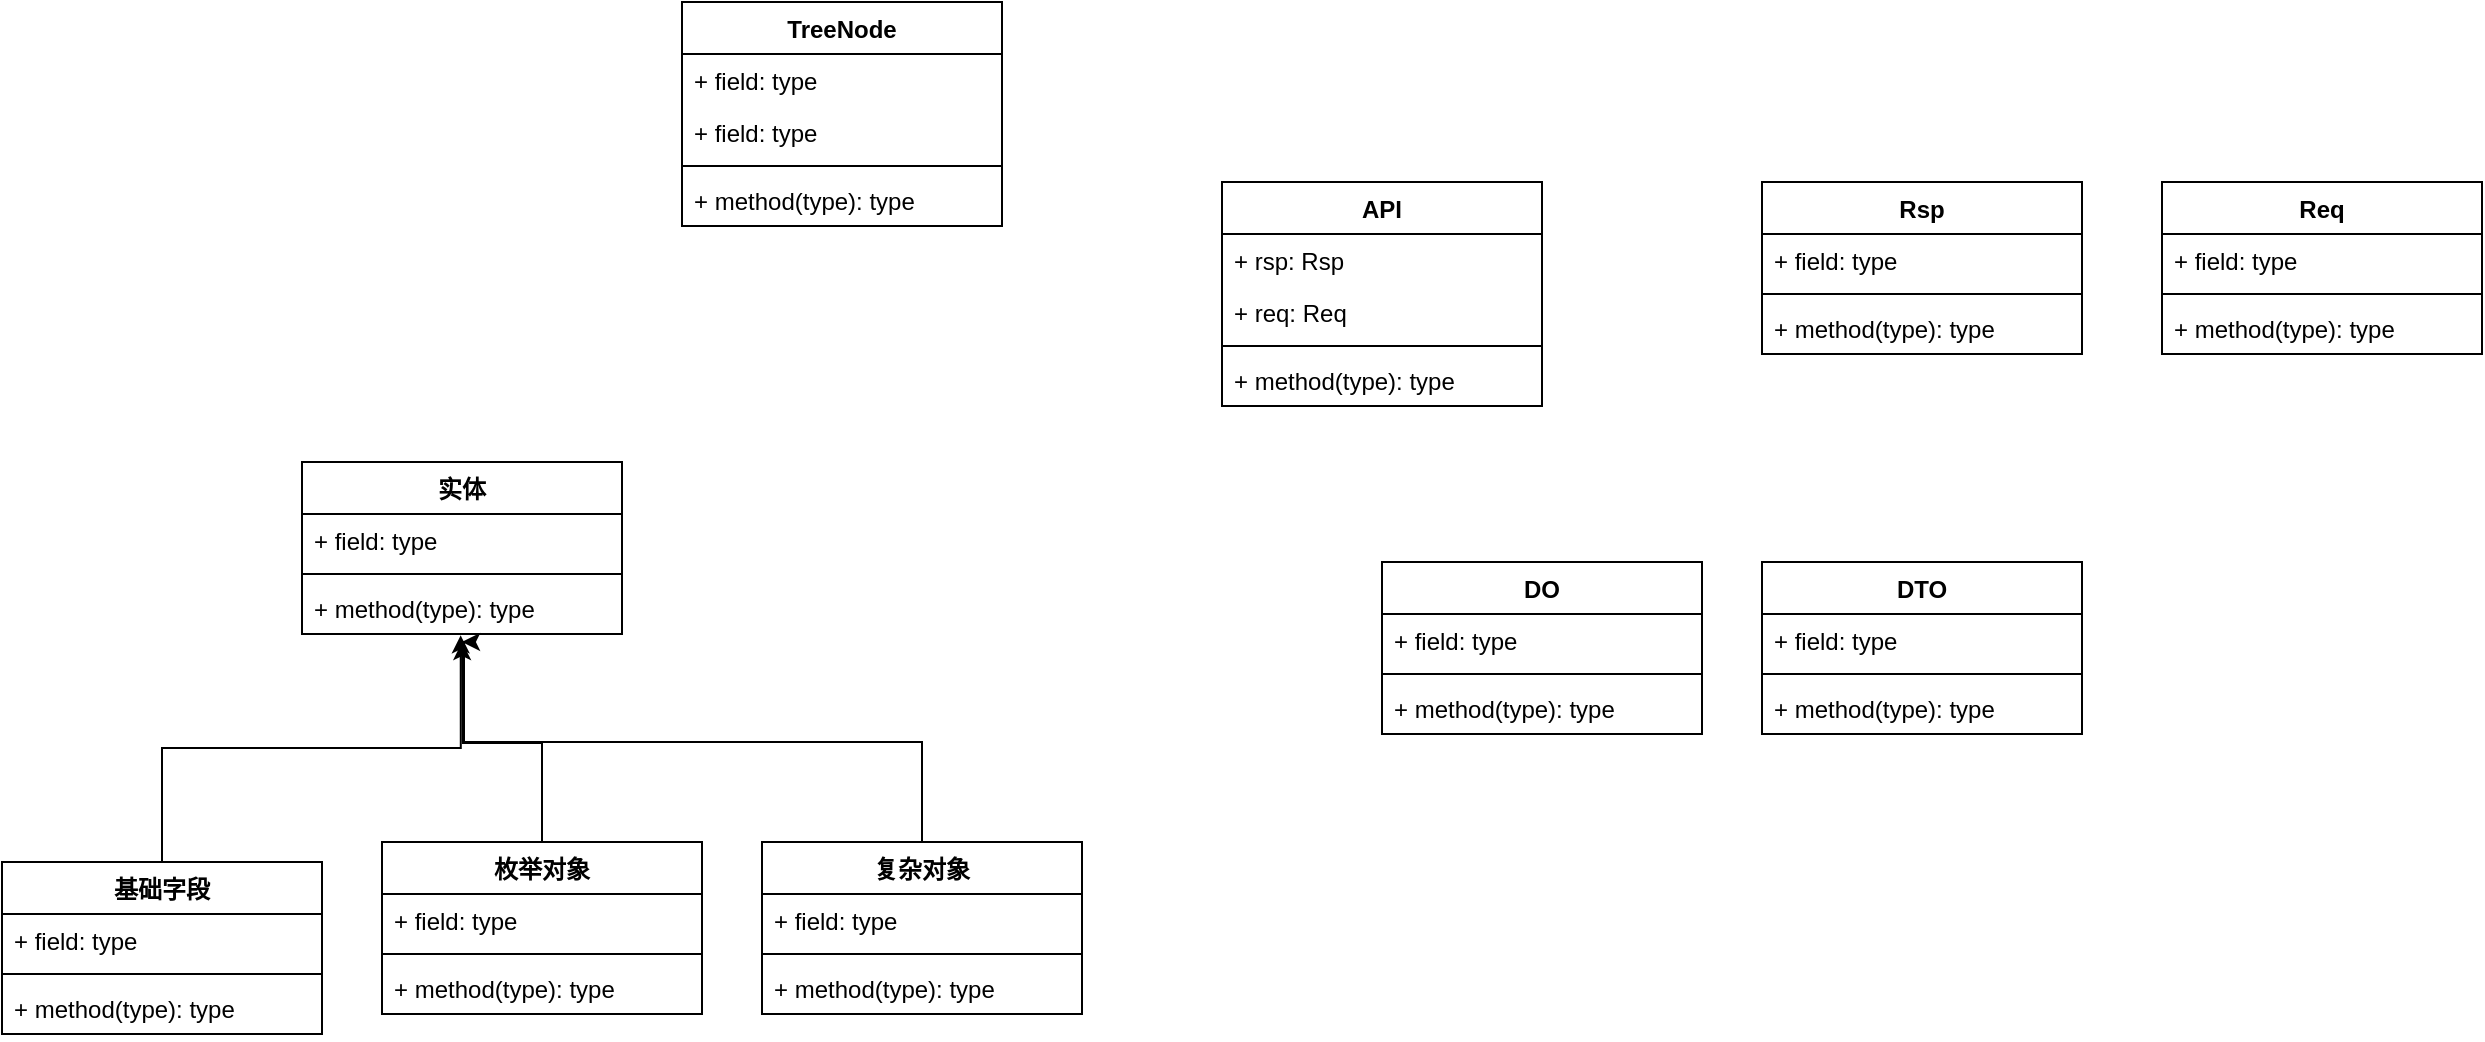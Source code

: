 <mxfile version="21.4.0" type="github">
  <diagram id="C5RBs43oDa-KdzZeNtuy" name="Page-1">
    <mxGraphModel dx="2048" dy="638" grid="1" gridSize="10" guides="1" tooltips="1" connect="1" arrows="1" fold="1" page="1" pageScale="1" pageWidth="827" pageHeight="1169" math="0" shadow="0">
      <root>
        <mxCell id="WIyWlLk6GJQsqaUBKTNV-0" />
        <mxCell id="WIyWlLk6GJQsqaUBKTNV-1" parent="WIyWlLk6GJQsqaUBKTNV-0" />
        <mxCell id="M54eNNnaTNe_O9hZ-aQh-4" value="实体" style="swimlane;fontStyle=1;align=center;verticalAlign=top;childLayout=stackLayout;horizontal=1;startSize=26;horizontalStack=0;resizeParent=1;resizeParentMax=0;resizeLast=0;collapsible=1;marginBottom=0;whiteSpace=wrap;html=1;" vertex="1" parent="WIyWlLk6GJQsqaUBKTNV-1">
          <mxGeometry x="40" y="270" width="160" height="86" as="geometry" />
        </mxCell>
        <mxCell id="M54eNNnaTNe_O9hZ-aQh-5" value="+ field: type" style="text;strokeColor=none;fillColor=none;align=left;verticalAlign=top;spacingLeft=4;spacingRight=4;overflow=hidden;rotatable=0;points=[[0,0.5],[1,0.5]];portConstraint=eastwest;whiteSpace=wrap;html=1;" vertex="1" parent="M54eNNnaTNe_O9hZ-aQh-4">
          <mxGeometry y="26" width="160" height="26" as="geometry" />
        </mxCell>
        <mxCell id="M54eNNnaTNe_O9hZ-aQh-6" value="" style="line;strokeWidth=1;fillColor=none;align=left;verticalAlign=middle;spacingTop=-1;spacingLeft=3;spacingRight=3;rotatable=0;labelPosition=right;points=[];portConstraint=eastwest;strokeColor=inherit;" vertex="1" parent="M54eNNnaTNe_O9hZ-aQh-4">
          <mxGeometry y="52" width="160" height="8" as="geometry" />
        </mxCell>
        <mxCell id="M54eNNnaTNe_O9hZ-aQh-7" value="+ method(type): type" style="text;strokeColor=none;fillColor=none;align=left;verticalAlign=top;spacingLeft=4;spacingRight=4;overflow=hidden;rotatable=0;points=[[0,0.5],[1,0.5]];portConstraint=eastwest;whiteSpace=wrap;html=1;" vertex="1" parent="M54eNNnaTNe_O9hZ-aQh-4">
          <mxGeometry y="60" width="160" height="26" as="geometry" />
        </mxCell>
        <mxCell id="M54eNNnaTNe_O9hZ-aQh-26" style="edgeStyle=orthogonalEdgeStyle;rounded=0;orthogonalLoop=1;jettySize=auto;html=1;entryX=0.496;entryY=1.026;entryDx=0;entryDy=0;entryPerimeter=0;" edge="1" parent="WIyWlLk6GJQsqaUBKTNV-1" source="M54eNNnaTNe_O9hZ-aQh-8" target="M54eNNnaTNe_O9hZ-aQh-7">
          <mxGeometry relative="1" as="geometry" />
        </mxCell>
        <mxCell id="M54eNNnaTNe_O9hZ-aQh-8" value="基础字段" style="swimlane;fontStyle=1;align=center;verticalAlign=top;childLayout=stackLayout;horizontal=1;startSize=26;horizontalStack=0;resizeParent=1;resizeParentMax=0;resizeLast=0;collapsible=1;marginBottom=0;whiteSpace=wrap;html=1;" vertex="1" parent="WIyWlLk6GJQsqaUBKTNV-1">
          <mxGeometry x="-110" y="470" width="160" height="86" as="geometry" />
        </mxCell>
        <mxCell id="M54eNNnaTNe_O9hZ-aQh-9" value="+ field: type" style="text;strokeColor=none;fillColor=none;align=left;verticalAlign=top;spacingLeft=4;spacingRight=4;overflow=hidden;rotatable=0;points=[[0,0.5],[1,0.5]];portConstraint=eastwest;whiteSpace=wrap;html=1;" vertex="1" parent="M54eNNnaTNe_O9hZ-aQh-8">
          <mxGeometry y="26" width="160" height="26" as="geometry" />
        </mxCell>
        <mxCell id="M54eNNnaTNe_O9hZ-aQh-10" value="" style="line;strokeWidth=1;fillColor=none;align=left;verticalAlign=middle;spacingTop=-1;spacingLeft=3;spacingRight=3;rotatable=0;labelPosition=right;points=[];portConstraint=eastwest;strokeColor=inherit;" vertex="1" parent="M54eNNnaTNe_O9hZ-aQh-8">
          <mxGeometry y="52" width="160" height="8" as="geometry" />
        </mxCell>
        <mxCell id="M54eNNnaTNe_O9hZ-aQh-11" value="+ method(type): type" style="text;strokeColor=none;fillColor=none;align=left;verticalAlign=top;spacingLeft=4;spacingRight=4;overflow=hidden;rotatable=0;points=[[0,0.5],[1,0.5]];portConstraint=eastwest;whiteSpace=wrap;html=1;" vertex="1" parent="M54eNNnaTNe_O9hZ-aQh-8">
          <mxGeometry y="60" width="160" height="26" as="geometry" />
        </mxCell>
        <mxCell id="M54eNNnaTNe_O9hZ-aQh-27" style="edgeStyle=orthogonalEdgeStyle;rounded=0;orthogonalLoop=1;jettySize=auto;html=1;" edge="1" parent="WIyWlLk6GJQsqaUBKTNV-1" source="M54eNNnaTNe_O9hZ-aQh-12">
          <mxGeometry relative="1" as="geometry">
            <mxPoint x="120" y="360" as="targetPoint" />
          </mxGeometry>
        </mxCell>
        <mxCell id="M54eNNnaTNe_O9hZ-aQh-12" value="枚举对象" style="swimlane;fontStyle=1;align=center;verticalAlign=top;childLayout=stackLayout;horizontal=1;startSize=26;horizontalStack=0;resizeParent=1;resizeParentMax=0;resizeLast=0;collapsible=1;marginBottom=0;whiteSpace=wrap;html=1;" vertex="1" parent="WIyWlLk6GJQsqaUBKTNV-1">
          <mxGeometry x="80" y="460" width="160" height="86" as="geometry" />
        </mxCell>
        <mxCell id="M54eNNnaTNe_O9hZ-aQh-13" value="+ field: type" style="text;strokeColor=none;fillColor=none;align=left;verticalAlign=top;spacingLeft=4;spacingRight=4;overflow=hidden;rotatable=0;points=[[0,0.5],[1,0.5]];portConstraint=eastwest;whiteSpace=wrap;html=1;" vertex="1" parent="M54eNNnaTNe_O9hZ-aQh-12">
          <mxGeometry y="26" width="160" height="26" as="geometry" />
        </mxCell>
        <mxCell id="M54eNNnaTNe_O9hZ-aQh-14" value="" style="line;strokeWidth=1;fillColor=none;align=left;verticalAlign=middle;spacingTop=-1;spacingLeft=3;spacingRight=3;rotatable=0;labelPosition=right;points=[];portConstraint=eastwest;strokeColor=inherit;" vertex="1" parent="M54eNNnaTNe_O9hZ-aQh-12">
          <mxGeometry y="52" width="160" height="8" as="geometry" />
        </mxCell>
        <mxCell id="M54eNNnaTNe_O9hZ-aQh-15" value="+ method(type): type" style="text;strokeColor=none;fillColor=none;align=left;verticalAlign=top;spacingLeft=4;spacingRight=4;overflow=hidden;rotatable=0;points=[[0,0.5],[1,0.5]];portConstraint=eastwest;whiteSpace=wrap;html=1;" vertex="1" parent="M54eNNnaTNe_O9hZ-aQh-12">
          <mxGeometry y="60" width="160" height="26" as="geometry" />
        </mxCell>
        <mxCell id="M54eNNnaTNe_O9hZ-aQh-28" style="edgeStyle=orthogonalEdgeStyle;rounded=0;orthogonalLoop=1;jettySize=auto;html=1;" edge="1" parent="WIyWlLk6GJQsqaUBKTNV-1" source="M54eNNnaTNe_O9hZ-aQh-16">
          <mxGeometry relative="1" as="geometry">
            <mxPoint x="120" y="360" as="targetPoint" />
            <Array as="points">
              <mxPoint x="350" y="410" />
              <mxPoint x="121" y="410" />
            </Array>
          </mxGeometry>
        </mxCell>
        <mxCell id="M54eNNnaTNe_O9hZ-aQh-16" value="复杂对象" style="swimlane;fontStyle=1;align=center;verticalAlign=top;childLayout=stackLayout;horizontal=1;startSize=26;horizontalStack=0;resizeParent=1;resizeParentMax=0;resizeLast=0;collapsible=1;marginBottom=0;whiteSpace=wrap;html=1;" vertex="1" parent="WIyWlLk6GJQsqaUBKTNV-1">
          <mxGeometry x="270" y="460" width="160" height="86" as="geometry" />
        </mxCell>
        <mxCell id="M54eNNnaTNe_O9hZ-aQh-17" value="+ field: type" style="text;strokeColor=none;fillColor=none;align=left;verticalAlign=top;spacingLeft=4;spacingRight=4;overflow=hidden;rotatable=0;points=[[0,0.5],[1,0.5]];portConstraint=eastwest;whiteSpace=wrap;html=1;" vertex="1" parent="M54eNNnaTNe_O9hZ-aQh-16">
          <mxGeometry y="26" width="160" height="26" as="geometry" />
        </mxCell>
        <mxCell id="M54eNNnaTNe_O9hZ-aQh-18" value="" style="line;strokeWidth=1;fillColor=none;align=left;verticalAlign=middle;spacingTop=-1;spacingLeft=3;spacingRight=3;rotatable=0;labelPosition=right;points=[];portConstraint=eastwest;strokeColor=inherit;" vertex="1" parent="M54eNNnaTNe_O9hZ-aQh-16">
          <mxGeometry y="52" width="160" height="8" as="geometry" />
        </mxCell>
        <mxCell id="M54eNNnaTNe_O9hZ-aQh-19" value="+ method(type): type" style="text;strokeColor=none;fillColor=none;align=left;verticalAlign=top;spacingLeft=4;spacingRight=4;overflow=hidden;rotatable=0;points=[[0,0.5],[1,0.5]];portConstraint=eastwest;whiteSpace=wrap;html=1;" vertex="1" parent="M54eNNnaTNe_O9hZ-aQh-16">
          <mxGeometry y="60" width="160" height="26" as="geometry" />
        </mxCell>
        <mxCell id="M54eNNnaTNe_O9hZ-aQh-30" value="Rsp" style="swimlane;fontStyle=1;align=center;verticalAlign=top;childLayout=stackLayout;horizontal=1;startSize=26;horizontalStack=0;resizeParent=1;resizeParentMax=0;resizeLast=0;collapsible=1;marginBottom=0;whiteSpace=wrap;html=1;" vertex="1" parent="WIyWlLk6GJQsqaUBKTNV-1">
          <mxGeometry x="770" y="130" width="160" height="86" as="geometry" />
        </mxCell>
        <mxCell id="M54eNNnaTNe_O9hZ-aQh-31" value="+ field: type" style="text;strokeColor=none;fillColor=none;align=left;verticalAlign=top;spacingLeft=4;spacingRight=4;overflow=hidden;rotatable=0;points=[[0,0.5],[1,0.5]];portConstraint=eastwest;whiteSpace=wrap;html=1;" vertex="1" parent="M54eNNnaTNe_O9hZ-aQh-30">
          <mxGeometry y="26" width="160" height="26" as="geometry" />
        </mxCell>
        <mxCell id="M54eNNnaTNe_O9hZ-aQh-32" value="" style="line;strokeWidth=1;fillColor=none;align=left;verticalAlign=middle;spacingTop=-1;spacingLeft=3;spacingRight=3;rotatable=0;labelPosition=right;points=[];portConstraint=eastwest;strokeColor=inherit;" vertex="1" parent="M54eNNnaTNe_O9hZ-aQh-30">
          <mxGeometry y="52" width="160" height="8" as="geometry" />
        </mxCell>
        <mxCell id="M54eNNnaTNe_O9hZ-aQh-33" value="+ method(type): type" style="text;strokeColor=none;fillColor=none;align=left;verticalAlign=top;spacingLeft=4;spacingRight=4;overflow=hidden;rotatable=0;points=[[0,0.5],[1,0.5]];portConstraint=eastwest;whiteSpace=wrap;html=1;" vertex="1" parent="M54eNNnaTNe_O9hZ-aQh-30">
          <mxGeometry y="60" width="160" height="26" as="geometry" />
        </mxCell>
        <mxCell id="M54eNNnaTNe_O9hZ-aQh-34" value="DO" style="swimlane;fontStyle=1;align=center;verticalAlign=top;childLayout=stackLayout;horizontal=1;startSize=26;horizontalStack=0;resizeParent=1;resizeParentMax=0;resizeLast=0;collapsible=1;marginBottom=0;whiteSpace=wrap;html=1;" vertex="1" parent="WIyWlLk6GJQsqaUBKTNV-1">
          <mxGeometry x="580" y="320" width="160" height="86" as="geometry" />
        </mxCell>
        <mxCell id="M54eNNnaTNe_O9hZ-aQh-35" value="+ field: type" style="text;strokeColor=none;fillColor=none;align=left;verticalAlign=top;spacingLeft=4;spacingRight=4;overflow=hidden;rotatable=0;points=[[0,0.5],[1,0.5]];portConstraint=eastwest;whiteSpace=wrap;html=1;" vertex="1" parent="M54eNNnaTNe_O9hZ-aQh-34">
          <mxGeometry y="26" width="160" height="26" as="geometry" />
        </mxCell>
        <mxCell id="M54eNNnaTNe_O9hZ-aQh-36" value="" style="line;strokeWidth=1;fillColor=none;align=left;verticalAlign=middle;spacingTop=-1;spacingLeft=3;spacingRight=3;rotatable=0;labelPosition=right;points=[];portConstraint=eastwest;strokeColor=inherit;" vertex="1" parent="M54eNNnaTNe_O9hZ-aQh-34">
          <mxGeometry y="52" width="160" height="8" as="geometry" />
        </mxCell>
        <mxCell id="M54eNNnaTNe_O9hZ-aQh-37" value="+ method(type): type" style="text;strokeColor=none;fillColor=none;align=left;verticalAlign=top;spacingLeft=4;spacingRight=4;overflow=hidden;rotatable=0;points=[[0,0.5],[1,0.5]];portConstraint=eastwest;whiteSpace=wrap;html=1;" vertex="1" parent="M54eNNnaTNe_O9hZ-aQh-34">
          <mxGeometry y="60" width="160" height="26" as="geometry" />
        </mxCell>
        <mxCell id="M54eNNnaTNe_O9hZ-aQh-38" value="DTO" style="swimlane;fontStyle=1;align=center;verticalAlign=top;childLayout=stackLayout;horizontal=1;startSize=26;horizontalStack=0;resizeParent=1;resizeParentMax=0;resizeLast=0;collapsible=1;marginBottom=0;whiteSpace=wrap;html=1;" vertex="1" parent="WIyWlLk6GJQsqaUBKTNV-1">
          <mxGeometry x="770" y="320" width="160" height="86" as="geometry" />
        </mxCell>
        <mxCell id="M54eNNnaTNe_O9hZ-aQh-39" value="+ field: type" style="text;strokeColor=none;fillColor=none;align=left;verticalAlign=top;spacingLeft=4;spacingRight=4;overflow=hidden;rotatable=0;points=[[0,0.5],[1,0.5]];portConstraint=eastwest;whiteSpace=wrap;html=1;" vertex="1" parent="M54eNNnaTNe_O9hZ-aQh-38">
          <mxGeometry y="26" width="160" height="26" as="geometry" />
        </mxCell>
        <mxCell id="M54eNNnaTNe_O9hZ-aQh-40" value="" style="line;strokeWidth=1;fillColor=none;align=left;verticalAlign=middle;spacingTop=-1;spacingLeft=3;spacingRight=3;rotatable=0;labelPosition=right;points=[];portConstraint=eastwest;strokeColor=inherit;" vertex="1" parent="M54eNNnaTNe_O9hZ-aQh-38">
          <mxGeometry y="52" width="160" height="8" as="geometry" />
        </mxCell>
        <mxCell id="M54eNNnaTNe_O9hZ-aQh-41" value="+ method(type): type" style="text;strokeColor=none;fillColor=none;align=left;verticalAlign=top;spacingLeft=4;spacingRight=4;overflow=hidden;rotatable=0;points=[[0,0.5],[1,0.5]];portConstraint=eastwest;whiteSpace=wrap;html=1;" vertex="1" parent="M54eNNnaTNe_O9hZ-aQh-38">
          <mxGeometry y="60" width="160" height="26" as="geometry" />
        </mxCell>
        <mxCell id="M54eNNnaTNe_O9hZ-aQh-48" value="API" style="swimlane;fontStyle=1;align=center;verticalAlign=top;childLayout=stackLayout;horizontal=1;startSize=26;horizontalStack=0;resizeParent=1;resizeParentMax=0;resizeLast=0;collapsible=1;marginBottom=0;whiteSpace=wrap;html=1;" vertex="1" parent="WIyWlLk6GJQsqaUBKTNV-1">
          <mxGeometry x="500" y="130" width="160" height="112" as="geometry" />
        </mxCell>
        <mxCell id="M54eNNnaTNe_O9hZ-aQh-52" value="+ rsp: Rsp" style="text;strokeColor=none;fillColor=none;align=left;verticalAlign=top;spacingLeft=4;spacingRight=4;overflow=hidden;rotatable=0;points=[[0,0.5],[1,0.5]];portConstraint=eastwest;whiteSpace=wrap;html=1;" vertex="1" parent="M54eNNnaTNe_O9hZ-aQh-48">
          <mxGeometry y="26" width="160" height="26" as="geometry" />
        </mxCell>
        <mxCell id="M54eNNnaTNe_O9hZ-aQh-49" value="+ req: Req" style="text;strokeColor=none;fillColor=none;align=left;verticalAlign=top;spacingLeft=4;spacingRight=4;overflow=hidden;rotatable=0;points=[[0,0.5],[1,0.5]];portConstraint=eastwest;whiteSpace=wrap;html=1;" vertex="1" parent="M54eNNnaTNe_O9hZ-aQh-48">
          <mxGeometry y="52" width="160" height="26" as="geometry" />
        </mxCell>
        <mxCell id="M54eNNnaTNe_O9hZ-aQh-50" value="" style="line;strokeWidth=1;fillColor=none;align=left;verticalAlign=middle;spacingTop=-1;spacingLeft=3;spacingRight=3;rotatable=0;labelPosition=right;points=[];portConstraint=eastwest;strokeColor=inherit;" vertex="1" parent="M54eNNnaTNe_O9hZ-aQh-48">
          <mxGeometry y="78" width="160" height="8" as="geometry" />
        </mxCell>
        <mxCell id="M54eNNnaTNe_O9hZ-aQh-51" value="+ method(type): type" style="text;strokeColor=none;fillColor=none;align=left;verticalAlign=top;spacingLeft=4;spacingRight=4;overflow=hidden;rotatable=0;points=[[0,0.5],[1,0.5]];portConstraint=eastwest;whiteSpace=wrap;html=1;" vertex="1" parent="M54eNNnaTNe_O9hZ-aQh-48">
          <mxGeometry y="86" width="160" height="26" as="geometry" />
        </mxCell>
        <mxCell id="M54eNNnaTNe_O9hZ-aQh-53" value="TreeNode" style="swimlane;fontStyle=1;align=center;verticalAlign=top;childLayout=stackLayout;horizontal=1;startSize=26;horizontalStack=0;resizeParent=1;resizeParentMax=0;resizeLast=0;collapsible=1;marginBottom=0;whiteSpace=wrap;html=1;" vertex="1" parent="WIyWlLk6GJQsqaUBKTNV-1">
          <mxGeometry x="230" y="40" width="160" height="112" as="geometry" />
        </mxCell>
        <mxCell id="M54eNNnaTNe_O9hZ-aQh-54" value="+ field: type" style="text;strokeColor=none;fillColor=none;align=left;verticalAlign=top;spacingLeft=4;spacingRight=4;overflow=hidden;rotatable=0;points=[[0,0.5],[1,0.5]];portConstraint=eastwest;whiteSpace=wrap;html=1;" vertex="1" parent="M54eNNnaTNe_O9hZ-aQh-53">
          <mxGeometry y="26" width="160" height="26" as="geometry" />
        </mxCell>
        <mxCell id="M54eNNnaTNe_O9hZ-aQh-55" value="+ field: type" style="text;strokeColor=none;fillColor=none;align=left;verticalAlign=top;spacingLeft=4;spacingRight=4;overflow=hidden;rotatable=0;points=[[0,0.5],[1,0.5]];portConstraint=eastwest;whiteSpace=wrap;html=1;" vertex="1" parent="M54eNNnaTNe_O9hZ-aQh-53">
          <mxGeometry y="52" width="160" height="26" as="geometry" />
        </mxCell>
        <mxCell id="M54eNNnaTNe_O9hZ-aQh-56" value="" style="line;strokeWidth=1;fillColor=none;align=left;verticalAlign=middle;spacingTop=-1;spacingLeft=3;spacingRight=3;rotatable=0;labelPosition=right;points=[];portConstraint=eastwest;strokeColor=inherit;" vertex="1" parent="M54eNNnaTNe_O9hZ-aQh-53">
          <mxGeometry y="78" width="160" height="8" as="geometry" />
        </mxCell>
        <mxCell id="M54eNNnaTNe_O9hZ-aQh-57" value="+ method(type): type" style="text;strokeColor=none;fillColor=none;align=left;verticalAlign=top;spacingLeft=4;spacingRight=4;overflow=hidden;rotatable=0;points=[[0,0.5],[1,0.5]];portConstraint=eastwest;whiteSpace=wrap;html=1;" vertex="1" parent="M54eNNnaTNe_O9hZ-aQh-53">
          <mxGeometry y="86" width="160" height="26" as="geometry" />
        </mxCell>
        <mxCell id="M54eNNnaTNe_O9hZ-aQh-58" value="Req" style="swimlane;fontStyle=1;align=center;verticalAlign=top;childLayout=stackLayout;horizontal=1;startSize=26;horizontalStack=0;resizeParent=1;resizeParentMax=0;resizeLast=0;collapsible=1;marginBottom=0;whiteSpace=wrap;html=1;" vertex="1" parent="WIyWlLk6GJQsqaUBKTNV-1">
          <mxGeometry x="970" y="130" width="160" height="86" as="geometry" />
        </mxCell>
        <mxCell id="M54eNNnaTNe_O9hZ-aQh-59" value="+ field: type" style="text;strokeColor=none;fillColor=none;align=left;verticalAlign=top;spacingLeft=4;spacingRight=4;overflow=hidden;rotatable=0;points=[[0,0.5],[1,0.5]];portConstraint=eastwest;whiteSpace=wrap;html=1;" vertex="1" parent="M54eNNnaTNe_O9hZ-aQh-58">
          <mxGeometry y="26" width="160" height="26" as="geometry" />
        </mxCell>
        <mxCell id="M54eNNnaTNe_O9hZ-aQh-60" value="" style="line;strokeWidth=1;fillColor=none;align=left;verticalAlign=middle;spacingTop=-1;spacingLeft=3;spacingRight=3;rotatable=0;labelPosition=right;points=[];portConstraint=eastwest;strokeColor=inherit;" vertex="1" parent="M54eNNnaTNe_O9hZ-aQh-58">
          <mxGeometry y="52" width="160" height="8" as="geometry" />
        </mxCell>
        <mxCell id="M54eNNnaTNe_O9hZ-aQh-61" value="+ method(type): type" style="text;strokeColor=none;fillColor=none;align=left;verticalAlign=top;spacingLeft=4;spacingRight=4;overflow=hidden;rotatable=0;points=[[0,0.5],[1,0.5]];portConstraint=eastwest;whiteSpace=wrap;html=1;" vertex="1" parent="M54eNNnaTNe_O9hZ-aQh-58">
          <mxGeometry y="60" width="160" height="26" as="geometry" />
        </mxCell>
      </root>
    </mxGraphModel>
  </diagram>
</mxfile>
